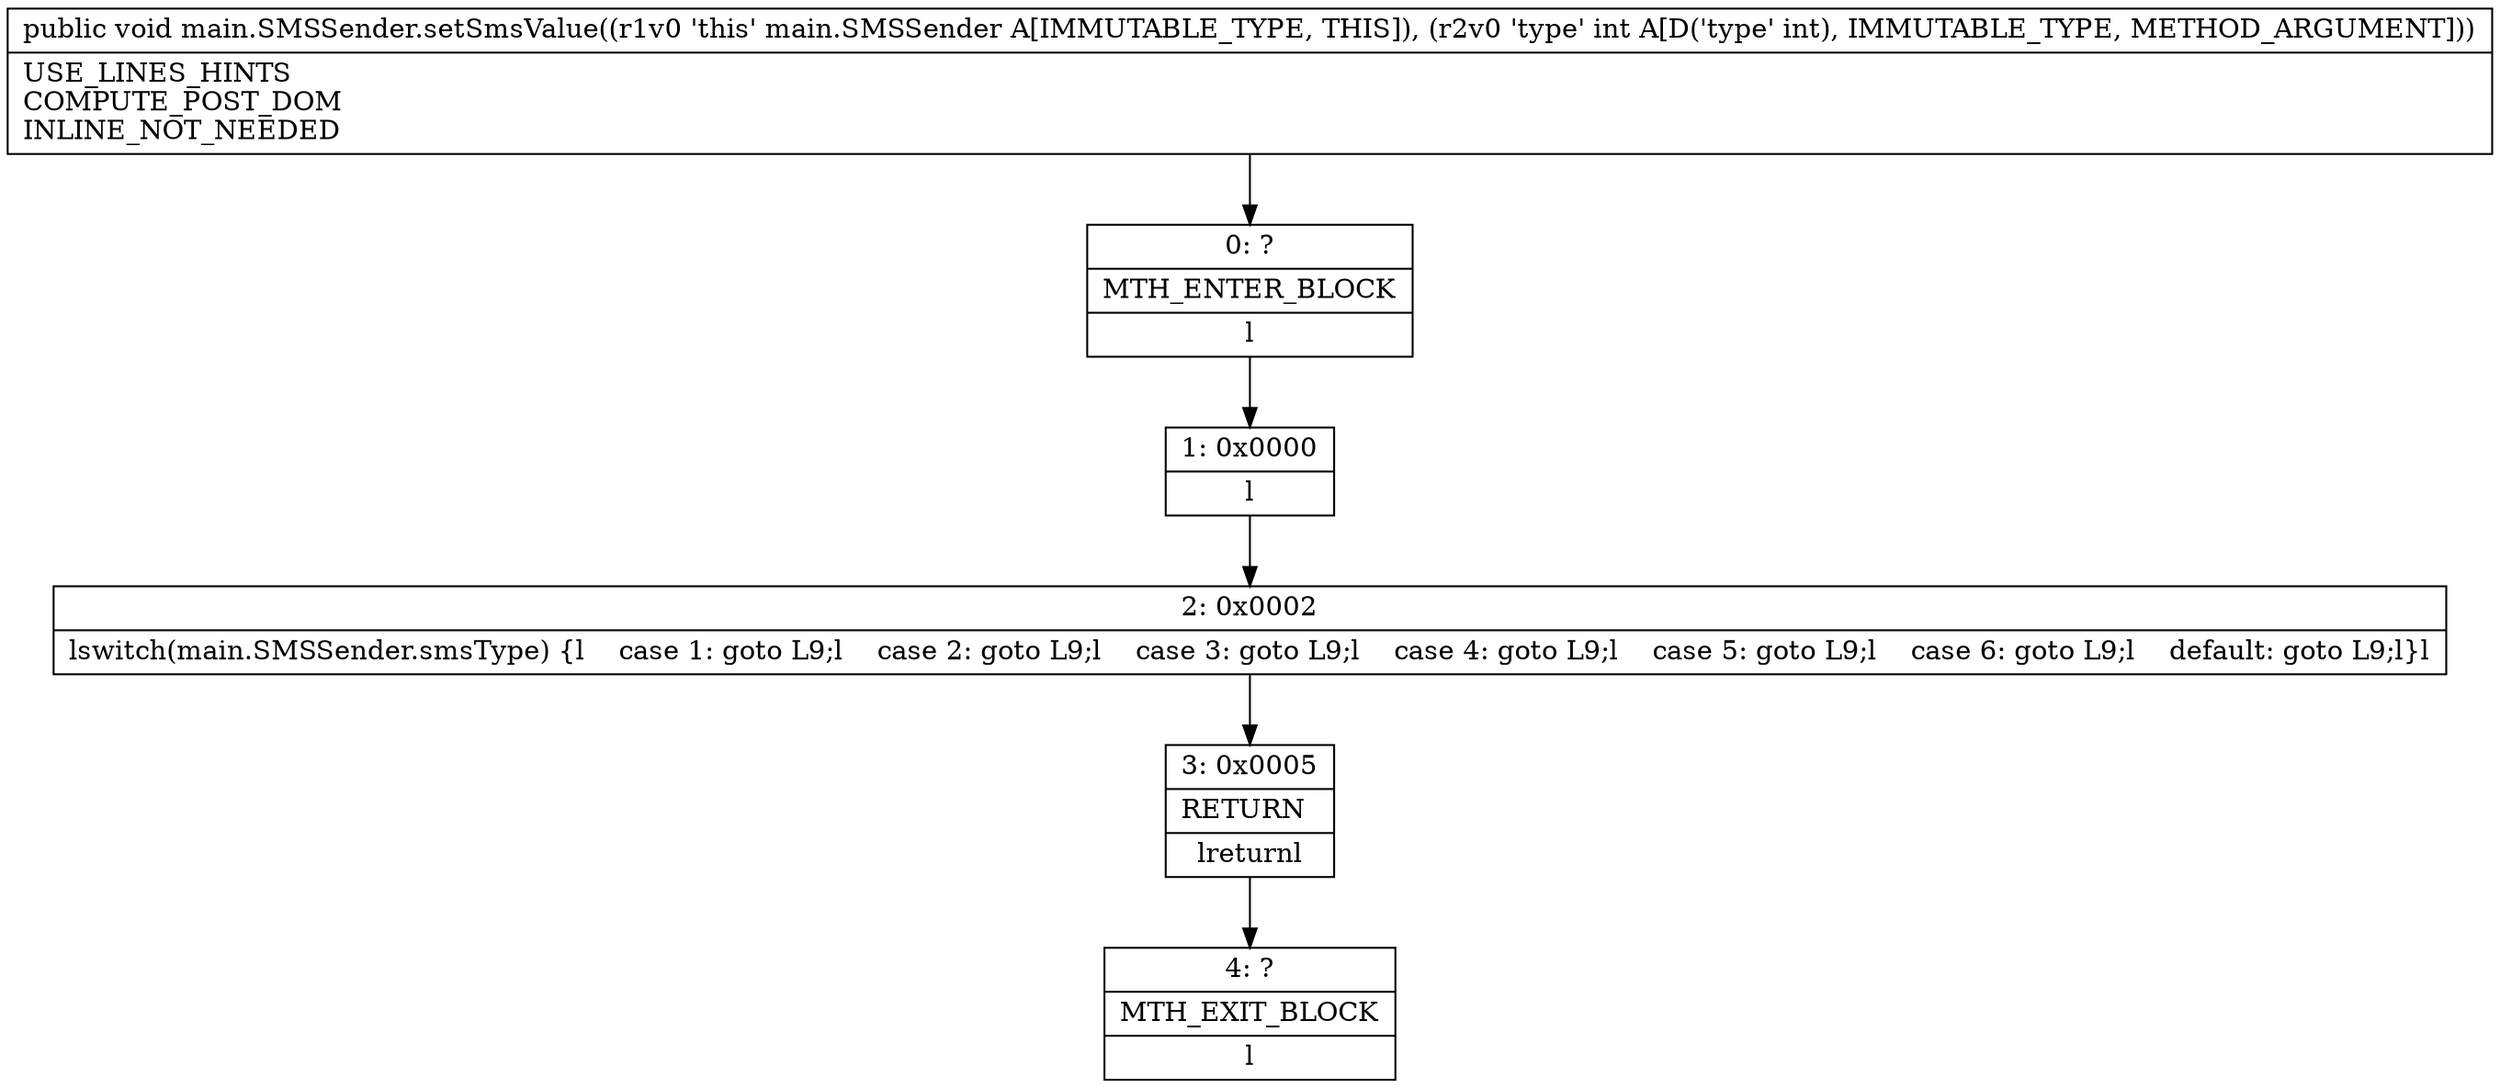 digraph "CFG formain.SMSSender.setSmsValue(I)V" {
Node_0 [shape=record,label="{0\:\ ?|MTH_ENTER_BLOCK\l|l}"];
Node_1 [shape=record,label="{1\:\ 0x0000|l}"];
Node_2 [shape=record,label="{2\:\ 0x0002|lswitch(main.SMSSender.smsType) \{l    case 1: goto L9;l    case 2: goto L9;l    case 3: goto L9;l    case 4: goto L9;l    case 5: goto L9;l    case 6: goto L9;l    default: goto L9;l\}l}"];
Node_3 [shape=record,label="{3\:\ 0x0005|RETURN\l|lreturnl}"];
Node_4 [shape=record,label="{4\:\ ?|MTH_EXIT_BLOCK\l|l}"];
MethodNode[shape=record,label="{public void main.SMSSender.setSmsValue((r1v0 'this' main.SMSSender A[IMMUTABLE_TYPE, THIS]), (r2v0 'type' int A[D('type' int), IMMUTABLE_TYPE, METHOD_ARGUMENT]))  | USE_LINES_HINTS\lCOMPUTE_POST_DOM\lINLINE_NOT_NEEDED\l}"];
MethodNode -> Node_0;
Node_0 -> Node_1;
Node_1 -> Node_2;
Node_2 -> Node_3;
Node_3 -> Node_4;
}

